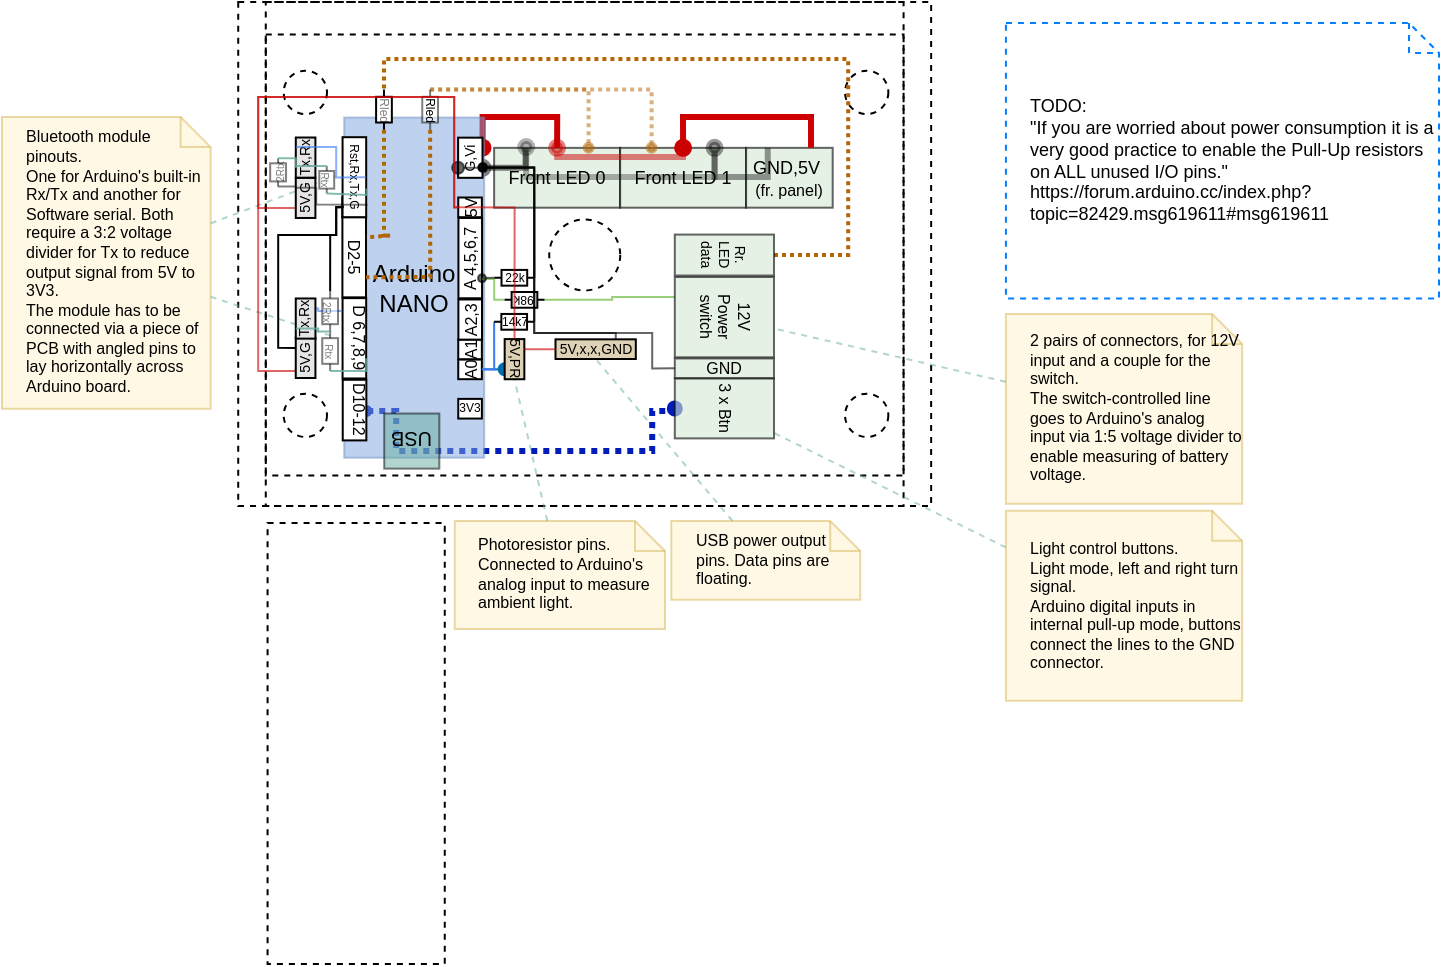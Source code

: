 <mxfile version="12.7.2" type="github">
  <diagram id="bqsuVgVURw8t9WcjSGgA" name="Page-1">
    <mxGraphModel dx="1408" dy="800" grid="1" gridSize="10" guides="1" tooltips="1" connect="1" arrows="1" fold="1" page="1" pageScale="1" pageWidth="400" pageHeight="300" math="0" shadow="0">
      <root>
        <mxCell id="0" />
        <mxCell id="1" parent="0" />
        <mxCell id="gMBKpRjsZe3khgegW_5v-1" value="Package" style="locked=1;" parent="0" />
        <mxCell id="gMBKpRjsZe3khgegW_5v-2" value="" style="rounded=0;whiteSpace=wrap;html=1;shadow=0;glass=0;fillColor=none;dashed=1;movable=1;resizable=1;rotatable=1;deletable=1;editable=1;connectable=1;fontStyle=0" vertex="1" parent="gMBKpRjsZe3khgegW_5v-1">
          <mxGeometry x="158.113" y="40.002" width="346.456" height="251.968" as="geometry" />
        </mxCell>
        <mxCell id="gMBKpRjsZe3khgegW_5v-3" value="" style="rounded=0;whiteSpace=wrap;html=1;shadow=0;glass=0;fillColor=none;dashed=1;movable=1;resizable=1;rotatable=1;deletable=1;editable=1;connectable=1;fontStyle=0" vertex="1" parent="gMBKpRjsZe3khgegW_5v-1">
          <mxGeometry x="171.89" y="56.25" width="318.897" height="220.472" as="geometry" />
        </mxCell>
        <mxCell id="gMBKpRjsZe3khgegW_5v-4" value="" style="rounded=0;whiteSpace=wrap;html=1;shadow=0;glass=0;fillColor=none;dashed=1;movable=1;resizable=1;rotatable=1;deletable=1;editable=1;connectable=1;fontStyle=0" vertex="1" parent="gMBKpRjsZe3khgegW_5v-1">
          <mxGeometry x="171.89" y="40" width="318.9" height="251.968" as="geometry" />
        </mxCell>
        <mxCell id="gMBKpRjsZe3khgegW_5v-5" value="" style="ellipse;whiteSpace=wrap;html=1;aspect=fixed;fontSize=10;dashed=1;fillColor=none;" vertex="1" parent="gMBKpRjsZe3khgegW_5v-1">
          <mxGeometry x="313.621" y="148.736" width="35.496" height="35.49" as="geometry" />
        </mxCell>
        <mxCell id="gMBKpRjsZe3khgegW_5v-6" value="" style="ellipse;whiteSpace=wrap;html=1;aspect=fixed;fontSize=10;dashed=1;fillColor=none;" vertex="1" parent="gMBKpRjsZe3khgegW_5v-1">
          <mxGeometry x="180.841" y="235.85" width="21.653" height="21.64" as="geometry" />
        </mxCell>
        <mxCell id="gMBKpRjsZe3khgegW_5v-7" value="" style="ellipse;whiteSpace=wrap;html=1;aspect=fixed;fontSize=10;dashed=1;fillColor=none;" vertex="1" parent="gMBKpRjsZe3khgegW_5v-1">
          <mxGeometry x="461.516" y="235.852" width="21.653" height="21.64" as="geometry" />
        </mxCell>
        <mxCell id="gMBKpRjsZe3khgegW_5v-8" value="" style="ellipse;whiteSpace=wrap;html=1;aspect=fixed;fontSize=10;dashed=1;fillColor=none;" vertex="1" parent="gMBKpRjsZe3khgegW_5v-1">
          <mxGeometry x="461.518" y="74.375" width="21.653" height="21.64" as="geometry" />
        </mxCell>
        <mxCell id="gMBKpRjsZe3khgegW_5v-9" value="" style="ellipse;whiteSpace=wrap;html=1;aspect=fixed;fontSize=10;dashed=1;fillColor=none;" vertex="1" parent="gMBKpRjsZe3khgegW_5v-1">
          <mxGeometry x="180.841" y="74.377" width="21.653" height="21.64" as="geometry" />
        </mxCell>
        <mxCell id="gMBKpRjsZe3khgegW_5v-10" value="" style="rounded=0;whiteSpace=wrap;html=1;shadow=0;glass=0;fillColor=none;dashed=1;movable=1;resizable=1;rotatable=1;deletable=1;editable=1;connectable=1;fontStyle=0" vertex="1" parent="gMBKpRjsZe3khgegW_5v-1">
          <mxGeometry x="172.79" y="300.47" width="88.59" height="220.47" as="geometry" />
        </mxCell>
        <mxCell id="gMBKpRjsZe3khgegW_5v-11" value="Labels" style="" parent="0" />
        <mxCell id="gMBKpRjsZe3khgegW_5v-12" value="TODO:&lt;br style=&quot;font-size: 9px&quot;&gt;&quot;If you are worried about power consumption it is a very good practice to enable the Pull-Up resistors on ALL unused I/O pins.&quot;&lt;br style=&quot;font-size: 9px&quot;&gt;https://forum.arduino.cc/index.php?topic=82429.msg619611#msg619611" style="shape=note;size=15;align=left;spacingLeft=10;html=1;whiteSpace=wrap;shadow=0;glass=0;dashed=1;strokeColor=#007FFF;fillColor=none;fontSize=9;" vertex="1" parent="gMBKpRjsZe3khgegW_5v-11">
          <mxGeometry x="541.967" y="50.5" width="216.54" height="137.8" as="geometry" />
        </mxCell>
        <mxCell id="gMBKpRjsZe3khgegW_5v-13" value="&lt;div style=&quot;font-size: 8px&quot;&gt;&lt;font style=&quot;font-size: 8px&quot;&gt;Bluetooth module pinouts.&lt;/font&gt;&lt;/div&gt;&lt;div style=&quot;font-size: 8px&quot;&gt;&lt;font style=&quot;font-size: 8px&quot;&gt;One for Arduino&#39;s built-in Rx/Tx and another for Software serial. Both require a 3:2 voltage divider for Tx to reduce output signal from 5V to 3V3.&lt;/font&gt;&lt;/div&gt;&lt;div style=&quot;font-size: 8px&quot;&gt;&lt;font style=&quot;font-size: 8px&quot;&gt;The module has to be connected via a piece of PCB with angled pins to lay horizontally across Arduino board.&lt;br&gt;&lt;/font&gt;&lt;/div&gt;" style="shape=note;size=15;align=left;spacingLeft=10;html=1;whiteSpace=wrap;fillColor=#fff2cc;fontSize=5;opacity=50;strokeColor=#d6b656;" vertex="1" parent="gMBKpRjsZe3khgegW_5v-11">
          <mxGeometry x="40.0" y="97.558" width="104.32" height="145.863" as="geometry" />
        </mxCell>
        <mxCell id="gMBKpRjsZe3khgegW_5v-14" value="" style="edgeStyle=none;endArrow=none;dashed=1;html=1;strokeColor=#67AB9F;fontSize=5;opacity=50;entryX=0;entryY=1;entryDx=0;entryDy=0;" edge="1" parent="gMBKpRjsZe3khgegW_5v-11" source="gMBKpRjsZe3khgegW_5v-13">
          <mxGeometry x="1" relative="1" as="geometry">
            <mxPoint x="206.577" y="127.085" as="targetPoint" />
          </mxGeometry>
        </mxCell>
        <mxCell id="gMBKpRjsZe3khgegW_5v-15" value="" style="edgeStyle=none;endArrow=none;dashed=1;html=1;strokeColor=#67AB9F;fontSize=5;opacity=50;entryX=0;entryY=1;entryDx=0;entryDy=0;" edge="1" parent="gMBKpRjsZe3khgegW_5v-11" source="gMBKpRjsZe3khgegW_5v-13">
          <mxGeometry x="1" relative="1" as="geometry">
            <mxPoint x="206.559" y="207.564" as="targetPoint" />
          </mxGeometry>
        </mxCell>
        <mxCell id="gMBKpRjsZe3khgegW_5v-16" value="&lt;div style=&quot;font-size: 8px&quot;&gt;&lt;font style=&quot;font-size: 8px&quot;&gt;USB power output pins. Data pins are &lt;/font&gt;&lt;font style=&quot;font-size: 8px&quot;&gt;&lt;font style=&quot;font-size: 8px&quot;&gt;floating. &lt;/font&gt;&lt;/font&gt;&lt;/div&gt;" style="shape=note;size=15;align=left;spacingLeft=10;html=1;whiteSpace=wrap;fillColor=#fff2cc;fontSize=5;opacity=50;strokeColor=#d6b656;" vertex="1" parent="gMBKpRjsZe3khgegW_5v-11">
          <mxGeometry x="374.64" y="299.5" width="94.48" height="39.37" as="geometry" />
        </mxCell>
        <mxCell id="gMBKpRjsZe3khgegW_5v-17" value="" style="edgeStyle=none;endArrow=none;dashed=1;html=1;strokeColor=#67AB9F;fontSize=5;opacity=50;entryX=0.5;entryY=0;entryDx=0;entryDy=0;" edge="1" parent="gMBKpRjsZe3khgegW_5v-11" source="gMBKpRjsZe3khgegW_5v-16" target="gMBKpRjsZe3khgegW_5v-90">
          <mxGeometry x="1" relative="1" as="geometry">
            <mxPoint x="216.401" y="217.406" as="targetPoint" />
            <mxPoint x="154.163" y="189.475" as="sourcePoint" />
          </mxGeometry>
        </mxCell>
        <mxCell id="gMBKpRjsZe3khgegW_5v-18" value="&lt;font style=&quot;font-size: 8px&quot;&gt;Photoresistor pins. &lt;/font&gt;&lt;br&gt;&lt;font style=&quot;font-size: 8px&quot;&gt;Connected to Arduino&#39;s analog input to measure ambient light.&lt;/font&gt;" style="shape=note;size=15;align=left;spacingLeft=10;html=1;whiteSpace=wrap;fillColor=#fff2cc;fontSize=5;opacity=50;strokeColor=#d6b656;" vertex="1" parent="gMBKpRjsZe3khgegW_5v-11">
          <mxGeometry x="266.38" y="299.5" width="105.12" height="53.96" as="geometry" />
        </mxCell>
        <mxCell id="gMBKpRjsZe3khgegW_5v-19" value="" style="edgeStyle=none;endArrow=none;dashed=1;html=1;strokeColor=#67AB9F;fontSize=5;opacity=50;entryX=0;entryY=0.5;entryDx=0;entryDy=0;" edge="1" parent="gMBKpRjsZe3khgegW_5v-11" source="gMBKpRjsZe3khgegW_5v-18" target="gMBKpRjsZe3khgegW_5v-80">
          <mxGeometry x="1" relative="1" as="geometry">
            <mxPoint x="346.667" y="228.349" as="targetPoint" />
            <mxPoint x="401.794" y="309.342" as="sourcePoint" />
          </mxGeometry>
        </mxCell>
        <mxCell id="gMBKpRjsZe3khgegW_5v-20" value="&lt;div&gt;&lt;font style=&quot;font-size: 8px&quot;&gt;2 pairs of connectors, for 12V input and a couple for the switch.&lt;/font&gt;&lt;/div&gt;&lt;div&gt;&lt;font style=&quot;font-size: 8px&quot;&gt;The switch-controlled line goes to Arduino&#39;s analog input via 1:5 voltage divider to enable measuring of battery voltage.&lt;br&gt;&lt;/font&gt;&lt;/div&gt;" style="shape=note;size=15;align=left;spacingLeft=10;html=1;whiteSpace=wrap;fillColor=#fff2cc;fontSize=8;opacity=50;strokeColor=#d6b656;" vertex="1" parent="gMBKpRjsZe3khgegW_5v-11">
          <mxGeometry x="541.965" y="195.98" width="118.11" height="94.93" as="geometry" />
        </mxCell>
        <mxCell id="gMBKpRjsZe3khgegW_5v-21" value="" style="edgeStyle=none;endArrow=none;dashed=1;html=1;strokeColor=#67AB9F;fontSize=5;opacity=50;" edge="1" parent="gMBKpRjsZe3khgegW_5v-11" source="gMBKpRjsZe3khgegW_5v-20" target="gMBKpRjsZe3khgegW_5v-50">
          <mxGeometry x="1" relative="1" as="geometry">
            <mxPoint x="426.004" y="176.298" as="targetPoint" />
            <mxPoint x="341.17" y="99.298" as="sourcePoint" />
          </mxGeometry>
        </mxCell>
        <mxCell id="gMBKpRjsZe3khgegW_5v-22" value="&lt;div&gt;Light control buttons.&lt;/div&gt;&lt;div&gt;Light mode, left and right turn signal.&lt;/div&gt;&lt;div&gt;Arduino digital inputs in internal pull-up mode, buttons connect the lines to the GND connector.&lt;br&gt;&lt;/div&gt;" style="shape=note;size=15;align=left;spacingLeft=10;html=1;whiteSpace=wrap;fillColor=#fff2cc;fontSize=8;opacity=50;strokeColor=#d6b656;" vertex="1" parent="gMBKpRjsZe3khgegW_5v-11">
          <mxGeometry x="541.965" y="294.405" width="118.11" height="94.93" as="geometry" />
        </mxCell>
        <mxCell id="gMBKpRjsZe3khgegW_5v-23" value="" style="edgeStyle=none;endArrow=none;dashed=1;html=1;strokeColor=#67AB9F;fontSize=5;opacity=50;" edge="1" parent="gMBKpRjsZe3khgegW_5v-11" source="gMBKpRjsZe3khgegW_5v-22" target="gMBKpRjsZe3khgegW_5v-49">
          <mxGeometry x="1" relative="1" as="geometry">
            <mxPoint x="426.004" y="301.696" as="targetPoint" />
            <mxPoint x="341.17" y="197.723" as="sourcePoint" />
          </mxGeometry>
        </mxCell>
        <mxCell id="gMBKpRjsZe3khgegW_5v-24" style="" parent="0" />
        <mxCell id="gMBKpRjsZe3khgegW_5v-25" value="Front LED 0" style="rounded=0;whiteSpace=wrap;html=1;rotation=0;fontSize=9;opacity=60;fillColor=#D5E8D4;" vertex="1" parent="gMBKpRjsZe3khgegW_5v-24">
          <mxGeometry x="286.06" y="112.93" width="62.992" height="29.921" as="geometry" />
        </mxCell>
        <mxCell id="gMBKpRjsZe3khgegW_5v-26" value="Front LED 1" style="rounded=0;whiteSpace=wrap;html=1;rotation=0;fontSize=9;opacity=60;fillColor=#D5E8D4;" vertex="1" parent="gMBKpRjsZe3khgegW_5v-24">
          <mxGeometry x="349.05" y="112.93" width="62.992" height="29.921" as="geometry" />
        </mxCell>
        <mxCell id="gMBKpRjsZe3khgegW_5v-27" value="&lt;font style=&quot;font-size: 9px&quot;&gt;&lt;font style=&quot;font-size: 9px&quot;&gt;GND,&lt;/font&gt;5V&amp;nbsp;&lt;/font&gt; &lt;font style=&quot;font-size: 8px&quot;&gt;(fr. panel)&lt;/font&gt;" style="rounded=0;whiteSpace=wrap;html=1;rotation=0;fontSize=9;opacity=60;fillColor=#D5E8D4;" vertex="1" parent="gMBKpRjsZe3khgegW_5v-24">
          <mxGeometry x="412.042" y="112.92" width="43.307" height="29.921" as="geometry" />
        </mxCell>
        <mxCell id="gMBKpRjsZe3khgegW_5v-28" style="edgeStyle=orthogonalEdgeStyle;rounded=0;orthogonalLoop=1;jettySize=auto;html=1;exitX=0.25;exitY=0;exitDx=0;exitDy=0;endArrow=oval;endFill=1;strokeColor=#000000;fontSize=10;entryX=0.25;entryY=1;entryDx=0;entryDy=0;opacity=50;strokeWidth=3;" edge="1" parent="gMBKpRjsZe3khgegW_5v-24" source="gMBKpRjsZe3khgegW_5v-25" target="gMBKpRjsZe3khgegW_5v-45">
          <mxGeometry relative="1" as="geometry">
            <mxPoint x="235.102" y="72.222" as="targetPoint" />
            <mxPoint x="264.723" y="98.144" as="sourcePoint" />
            <Array as="points">
              <mxPoint x="302.11" y="122.5" />
            </Array>
          </mxGeometry>
        </mxCell>
        <mxCell id="gMBKpRjsZe3khgegW_5v-29" value="" style="edgeStyle=orthogonalEdgeStyle;rounded=0;orthogonalLoop=1;jettySize=auto;html=1;endArrow=oval;endFill=1;fillColor=#f8cecc;strokeColor=#CC0000;entryX=0.75;entryY=1;entryDx=0;entryDy=0;exitX=0.5;exitY=0;exitDx=0;exitDy=0;strokeWidth=3;" edge="1" parent="gMBKpRjsZe3khgegW_5v-24" source="gMBKpRjsZe3khgegW_5v-25" target="gMBKpRjsZe3khgegW_5v-45">
          <mxGeometry relative="1" as="geometry">
            <mxPoint x="294.997" y="2.729" as="targetPoint" />
            <mxPoint x="262.4" y="108.2" as="sourcePoint" />
            <Array as="points">
              <mxPoint x="317.11" y="97.5" />
              <mxPoint x="280.11" y="97.5" />
            </Array>
          </mxGeometry>
        </mxCell>
        <mxCell id="gMBKpRjsZe3khgegW_5v-30" style="edgeStyle=orthogonalEdgeStyle;rounded=0;orthogonalLoop=1;jettySize=auto;html=1;exitX=0.5;exitY=1;exitDx=0;exitDy=0;entryX=0.5;entryY=1;entryDx=0;entryDy=0;startArrow=oval;startFill=1;endArrow=oval;endFill=1;fillColor=#0050ef;strokeColor=#001DBC;strokeWidth=3;endSize=3;startSize=5;dashed=1;dashPattern=1 1;" edge="1" parent="gMBKpRjsZe3khgegW_5v-24" source="gMBKpRjsZe3khgegW_5v-49" target="gMBKpRjsZe3khgegW_5v-41">
          <mxGeometry relative="1" as="geometry">
            <mxPoint x="1002.37" y="390.7" as="sourcePoint" />
            <mxPoint x="348.565" y="133.2" as="targetPoint" />
            <Array as="points">
              <mxPoint x="376.11" y="244.5" />
              <mxPoint x="365.11" y="244.5" />
              <mxPoint x="365.11" y="264.5" />
              <mxPoint x="237.11" y="264.5" />
              <mxPoint x="237.11" y="244.5" />
              <mxPoint x="222.11" y="244.5" />
            </Array>
          </mxGeometry>
        </mxCell>
        <mxCell id="gMBKpRjsZe3khgegW_5v-31" style="edgeStyle=orthogonalEdgeStyle;rounded=0;orthogonalLoop=1;jettySize=auto;html=1;exitX=0.5;exitY=1;exitDx=0;exitDy=0;endArrow=oval;endFill=1;strokeColor=#006EAF;fontSize=9;fillColor=#1ba1e2;entryX=0.25;entryY=0;entryDx=0;entryDy=0;" edge="1" parent="gMBKpRjsZe3khgegW_5v-24" source="gMBKpRjsZe3khgegW_5v-37" target="gMBKpRjsZe3khgegW_5v-80">
          <mxGeometry relative="1" as="geometry">
            <mxPoint x="370.831" y="109.687" as="sourcePoint" />
            <mxPoint x="345.907" y="251.95" as="targetPoint" />
            <Array as="points">
              <mxPoint x="296.11" y="223.5" />
              <mxPoint x="297.11" y="223.5" />
            </Array>
          </mxGeometry>
        </mxCell>
        <mxCell id="gMBKpRjsZe3khgegW_5v-32" style="edgeStyle=orthogonalEdgeStyle;rounded=0;orthogonalLoop=1;jettySize=auto;html=1;endArrow=none;endFill=0;strokeColor=#97D077;fontSize=10;entryX=0.25;entryY=1;entryDx=0;entryDy=0;exitX=0;exitY=0.5;exitDx=0;exitDy=0;exitPerimeter=0;" edge="1" parent="gMBKpRjsZe3khgegW_5v-24" source="gMBKpRjsZe3khgegW_5v-54" target="gMBKpRjsZe3khgegW_5v-50">
          <mxGeometry relative="1" as="geometry">
            <mxPoint x="392.474" y="157.308" as="targetPoint" />
            <mxPoint x="412.557" y="169.599" as="sourcePoint" />
            <Array as="points">
              <mxPoint x="345.11" y="188.5" />
              <mxPoint x="345.11" y="187.5" />
            </Array>
          </mxGeometry>
        </mxCell>
        <mxCell id="gMBKpRjsZe3khgegW_5v-33" value="" style="edgeStyle=orthogonalEdgeStyle;rounded=0;orthogonalLoop=1;jettySize=auto;html=1;startArrow=none;startFill=0;endArrow=none;endFill=0;entryX=0;entryY=0.5;entryDx=0;entryDy=0;exitX=0.5;exitY=0;exitDx=0;exitDy=0;fillColor=#fad7ac;strokeColor=#b46504;entryPerimeter=0;strokeWidth=2;dashed=1;dashPattern=1 1;" edge="1" parent="gMBKpRjsZe3khgegW_5v-24" source="gMBKpRjsZe3khgegW_5v-48" target="gMBKpRjsZe3khgegW_5v-67">
          <mxGeometry relative="1" as="geometry">
            <mxPoint x="310.34" y="399.03" as="targetPoint" />
            <Array as="points">
              <mxPoint x="463.11" y="166.5" />
              <mxPoint x="463.11" y="68.5" />
              <mxPoint x="231.11" y="68.5" />
            </Array>
          </mxGeometry>
        </mxCell>
        <mxCell id="gMBKpRjsZe3khgegW_5v-34" value="" style="group;rotation=90;" vertex="1" connectable="0" parent="gMBKpRjsZe3khgegW_5v-24">
          <mxGeometry x="158.111" y="150.769" width="175.028" height="70.137" as="geometry" />
        </mxCell>
        <mxCell id="gMBKpRjsZe3khgegW_5v-35" value="Arduino NANO" style="rounded=0;whiteSpace=wrap;html=1;fillColor=#7EA6E0;glass=0;strokeColor=#6c8ebf;shadow=0;rotation=0;opacity=50;" vertex="1" parent="gMBKpRjsZe3khgegW_5v-34">
          <mxGeometry x="53" y="-53" width="70.0" height="170.078" as="geometry" />
        </mxCell>
        <mxCell id="gMBKpRjsZe3khgegW_5v-36" value="G" style="rounded=0;whiteSpace=wrap;html=1;rotation=90;fontSize=8;flipV=0;direction=west;" vertex="1" parent="gMBKpRjsZe3khgegW_5v-34">
          <mxGeometry x="53" y="-14" width="9.842" height="11.811" as="geometry" />
        </mxCell>
        <mxCell id="gMBKpRjsZe3khgegW_5v-37" value="&lt;div style=&quot;font-size: 8px;&quot;&gt;A0&lt;/div&gt;" style="rounded=0;whiteSpace=wrap;html=1;rotation=270;fontSize=8;" vertex="1" parent="gMBKpRjsZe3khgegW_5v-34">
          <mxGeometry x="111" y="67" width="9.842" height="11.811" as="geometry" />
        </mxCell>
        <mxCell id="gMBKpRjsZe3khgegW_5v-38" value="&lt;div style=&quot;font-size: 8px;&quot;&gt;5V&lt;/div&gt;" style="rounded=0;whiteSpace=wrap;html=1;rotation=270;fontSize=8;" vertex="1" parent="gMBKpRjsZe3khgegW_5v-34">
          <mxGeometry x="111" y="-14" width="9.842" height="11.811" as="geometry" />
        </mxCell>
        <mxCell id="gMBKpRjsZe3khgegW_5v-39" value="USB" style="rounded=0;whiteSpace=wrap;html=1;fontSize=10;rotation=180;fillColor=#67AB9F;opacity=50;" vertex="1" parent="gMBKpRjsZe3khgegW_5v-34">
          <mxGeometry x="73" y="95" width="27.559" height="27.559" as="geometry" />
        </mxCell>
        <mxCell id="gMBKpRjsZe3khgegW_5v-40" value="Rst,Rx,Tx,G" style="rounded=0;whiteSpace=wrap;html=1;rotation=90;fontSize=6;flipV=0;direction=west;" vertex="1" parent="gMBKpRjsZe3khgegW_5v-34">
          <mxGeometry x="38" y="-29" width="40.157" height="11.81" as="geometry" />
        </mxCell>
        <mxCell id="gMBKpRjsZe3khgegW_5v-41" value="&lt;div style=&quot;font-size: 8px&quot;&gt;D10-12&lt;br&gt;&lt;/div&gt;" style="rounded=0;whiteSpace=wrap;html=1;rotation=90;fontSize=8;flipV=0;direction=west;verticalAlign=bottom;" vertex="1" parent="gMBKpRjsZe3khgegW_5v-34">
          <mxGeometry x="43" y="87.37" width="30.315" height="11.811" as="geometry" />
        </mxCell>
        <mxCell id="gMBKpRjsZe3khgegW_5v-42" value="&lt;div style=&quot;font-size: 8px&quot;&gt;D 6,7,8,9&lt;/div&gt;" style="rounded=0;whiteSpace=wrap;html=1;rotation=90;fontSize=8;flipV=0;direction=west;verticalAlign=bottom;" vertex="1" parent="gMBKpRjsZe3khgegW_5v-34">
          <mxGeometry x="38" y="51.472" width="40.157" height="11.811" as="geometry" />
        </mxCell>
        <mxCell id="gMBKpRjsZe3khgegW_5v-43" value="&lt;div style=&quot;font-size: 8px;&quot;&gt;D2-5&lt;/div&gt;" style="rounded=0;whiteSpace=wrap;html=1;rotation=90;fontSize=8;flipV=0;direction=west;" vertex="1" parent="gMBKpRjsZe3khgegW_5v-34">
          <mxGeometry x="38" y="11" width="40.0" height="11.811" as="geometry" />
        </mxCell>
        <mxCell id="gMBKpRjsZe3khgegW_5v-44" value="&lt;div style=&quot;font-size: 8px&quot;&gt;A1&lt;/div&gt;" style="rounded=0;whiteSpace=wrap;html=1;rotation=270;fontSize=8;" vertex="1" parent="gMBKpRjsZe3khgegW_5v-34">
          <mxGeometry x="111" y="57" width="9.842" height="11.811" as="geometry" />
        </mxCell>
        <mxCell id="gMBKpRjsZe3khgegW_5v-45" value="&lt;div style=&quot;font-size: 7px&quot;&gt;&lt;font style=&quot;font-size: 7px&quot;&gt;&lt;font style=&quot;font-size: 7px&quot;&gt;G,&lt;/font&gt;Vi&lt;/font&gt;&lt;/div&gt;" style="rounded=0;whiteSpace=wrap;html=1;rotation=270;fontSize=8;" vertex="1" parent="gMBKpRjsZe3khgegW_5v-34">
          <mxGeometry x="106" y="-39" width="20.079" height="12.205" as="geometry" />
        </mxCell>
        <mxCell id="gMBKpRjsZe3khgegW_5v-46" value="&lt;div style=&quot;font-size: 8px&quot;&gt;A 4,5,6,7&lt;/div&gt;" style="rounded=0;whiteSpace=wrap;html=1;rotation=270;fontSize=8;" vertex="1" parent="gMBKpRjsZe3khgegW_5v-34">
          <mxGeometry x="95.93" y="11.38" width="40.157" height="11.81" as="geometry" />
        </mxCell>
        <mxCell id="gMBKpRjsZe3khgegW_5v-47" value="&lt;div&gt;GND&lt;/div&gt;" style="rounded=0;whiteSpace=wrap;html=1;rotation=90;opacity=60;fillColor=#D5E8D4;fontSize=8;flipH=1;direction=west;horizontal=0;" vertex="1" parent="gMBKpRjsZe3khgegW_5v-24">
          <mxGeometry x="396.282" y="198.356" width="9.842" height="49.606" as="geometry" />
        </mxCell>
        <mxCell id="gMBKpRjsZe3khgegW_5v-48" value="Rr. LED data" style="rounded=0;whiteSpace=wrap;html=1;rotation=90;fontSize=7;opacity=60;fillColor=#D5E8D4;flipH=1;" vertex="1" parent="gMBKpRjsZe3khgegW_5v-24">
          <mxGeometry x="390.962" y="141.715" width="20.472" height="49.606" as="geometry" />
        </mxCell>
        <mxCell id="gMBKpRjsZe3khgegW_5v-49" value="3 x Btn" style="rounded=0;whiteSpace=wrap;html=1;rotation=90;fontSize=8;opacity=60;fillColor=#D5E8D4;flipH=1;" vertex="1" parent="gMBKpRjsZe3khgegW_5v-24">
          <mxGeometry x="386.242" y="218.432" width="29.921" height="49.606" as="geometry" />
        </mxCell>
        <mxCell id="gMBKpRjsZe3khgegW_5v-50" value="12V Power switch" style="rounded=0;whiteSpace=wrap;html=1;rotation=90;fontSize=8;opacity=60;fillColor=#D5E8D4;flipH=1;" vertex="1" parent="gMBKpRjsZe3khgegW_5v-24">
          <mxGeometry x="381.122" y="172.775" width="40.157" height="49.606" as="geometry" />
        </mxCell>
        <mxCell id="gMBKpRjsZe3khgegW_5v-51" value="" style="edgeStyle=orthogonalEdgeStyle;rounded=0;orthogonalLoop=1;jettySize=auto;html=1;endArrow=oval;endFill=1;fillColor=#f8cecc;strokeColor=#CC0000;entryX=0.5;entryY=0;entryDx=0;entryDy=0;exitX=0.75;exitY=0;exitDx=0;exitDy=0;strokeWidth=3;" edge="1" parent="gMBKpRjsZe3khgegW_5v-24" source="gMBKpRjsZe3khgegW_5v-27" target="gMBKpRjsZe3khgegW_5v-26">
          <mxGeometry relative="1" as="geometry">
            <mxPoint x="393.663" y="225.513" as="targetPoint" />
            <mxPoint x="345.434" y="225.513" as="sourcePoint" />
            <Array as="points">
              <mxPoint x="444.11" y="97.5" />
              <mxPoint x="380.11" y="97.5" />
            </Array>
          </mxGeometry>
        </mxCell>
        <mxCell id="gMBKpRjsZe3khgegW_5v-52" style="edgeStyle=orthogonalEdgeStyle;rounded=0;orthogonalLoop=1;jettySize=auto;html=1;exitX=0.25;exitY=0;exitDx=0;exitDy=0;endArrow=oval;endFill=1;strokeColor=#000000;fontSize=10;entryX=0.75;entryY=0;entryDx=0;entryDy=0;opacity=40;strokeWidth=3;" edge="1" parent="gMBKpRjsZe3khgegW_5v-24" source="gMBKpRjsZe3khgegW_5v-27" target="gMBKpRjsZe3khgegW_5v-26">
          <mxGeometry relative="1" as="geometry">
            <mxPoint x="406.149" y="216.073" as="targetPoint" />
            <mxPoint x="348.078" y="216.073" as="sourcePoint" />
            <Array as="points">
              <mxPoint x="423.11" y="127.5" />
              <mxPoint x="396.11" y="127.5" />
            </Array>
          </mxGeometry>
        </mxCell>
        <mxCell id="gMBKpRjsZe3khgegW_5v-53" style="edgeStyle=orthogonalEdgeStyle;rounded=0;orthogonalLoop=1;jettySize=auto;html=1;exitX=0.75;exitY=0;exitDx=0;exitDy=0;endArrow=oval;endFill=1;strokeColor=#000000;fontSize=10;opacity=30;strokeWidth=3;" edge="1" parent="gMBKpRjsZe3khgegW_5v-24" source="gMBKpRjsZe3khgegW_5v-26">
          <mxGeometry relative="1" as="geometry">
            <mxPoint x="302.11" y="112.5" as="targetPoint" />
            <mxPoint x="349.048" y="201.743" as="sourcePoint" />
            <Array as="points">
              <mxPoint x="396.11" y="127.5" />
              <mxPoint x="302.11" y="127.5" />
            </Array>
          </mxGeometry>
        </mxCell>
        <mxCell id="gMBKpRjsZe3khgegW_5v-54" value="&lt;div&gt;98k&lt;/div&gt;" style="pointerEvents=1;verticalLabelPosition=middle;shadow=0;dashed=0;align=center;fillColor=#ffffff;html=1;verticalAlign=middle;strokeWidth=1;shape=mxgraph.electrical.resistors.resistor_1;rotation=-180;labelPosition=center;fontSize=6;flipV=0;" vertex="1" parent="gMBKpRjsZe3khgegW_5v-24">
          <mxGeometry x="291.201" y="184.999" width="20.079" height="7.874" as="geometry" />
        </mxCell>
        <mxCell id="gMBKpRjsZe3khgegW_5v-55" style="edgeStyle=orthogonalEdgeStyle;rounded=0;orthogonalLoop=1;jettySize=auto;html=1;endArrow=none;endFill=0;strokeColor=#97D077;fontSize=10;entryX=0.25;entryY=1;entryDx=0;entryDy=0;exitX=1;exitY=0.5;exitDx=0;exitDy=0;exitPerimeter=0;" edge="1" parent="gMBKpRjsZe3khgegW_5v-24" source="gMBKpRjsZe3khgegW_5v-54" target="gMBKpRjsZe3khgegW_5v-46">
          <mxGeometry relative="1" as="geometry">
            <mxPoint x="153.111" y="196.769" as="targetPoint" />
            <mxPoint x="241.111" y="244.769" as="sourcePoint" />
            <Array as="points">
              <mxPoint x="286.11" y="188.5" />
              <mxPoint x="286.11" y="178.5" />
              <mxPoint x="280.11" y="178.5" />
            </Array>
          </mxGeometry>
        </mxCell>
        <mxCell id="gMBKpRjsZe3khgegW_5v-56" value="" style="edgeStyle=orthogonalEdgeStyle;rounded=0;orthogonalLoop=1;jettySize=auto;html=1;startArrow=none;startFill=0;endArrow=oval;endFill=1;entryX=0.75;entryY=0;entryDx=0;entryDy=0;fillColor=#fad7ac;strokeColor=#b46504;exitX=0;exitY=0.5;exitDx=0;exitDy=0;opacity=50;exitPerimeter=0;endSize=4;dashed=1;dashPattern=1 1;strokeWidth=2;" edge="1" parent="gMBKpRjsZe3khgegW_5v-24" source="gMBKpRjsZe3khgegW_5v-69" target="gMBKpRjsZe3khgegW_5v-25">
          <mxGeometry relative="1" as="geometry">
            <mxPoint x="453.388" y="147.163" as="targetPoint" />
            <Array as="points">
              <mxPoint x="333.11" y="83.5" />
            </Array>
            <mxPoint x="260.032" y="172.549" as="sourcePoint" />
          </mxGeometry>
        </mxCell>
        <mxCell id="gMBKpRjsZe3khgegW_5v-57" value="" style="edgeStyle=orthogonalEdgeStyle;rounded=0;orthogonalLoop=1;jettySize=auto;html=1;startArrow=none;startFill=0;endArrow=oval;endFill=1;entryX=0.25;entryY=0;entryDx=0;entryDy=0;fillColor=#fad7ac;strokeColor=#b46504;exitX=0;exitY=0.5;exitDx=0;exitDy=0;opacity=50;exitPerimeter=0;endSize=4;dashed=1;dashPattern=1 1;strokeWidth=2;" edge="1" parent="gMBKpRjsZe3khgegW_5v-24" source="gMBKpRjsZe3khgegW_5v-69" target="gMBKpRjsZe3khgegW_5v-26">
          <mxGeometry relative="1" as="geometry">
            <mxPoint x="522.4" y="157.2" as="targetPoint" />
            <Array as="points">
              <mxPoint x="365.11" y="83.5" />
            </Array>
            <mxPoint x="315.442" y="190.616" as="sourcePoint" />
          </mxGeometry>
        </mxCell>
        <mxCell id="gMBKpRjsZe3khgegW_5v-58" value="&lt;div style=&quot;font-size: 8px&quot;&gt;A2,3&lt;/div&gt;" style="rounded=0;whiteSpace=wrap;html=1;rotation=270;fontSize=8;" vertex="1" parent="gMBKpRjsZe3khgegW_5v-24">
          <mxGeometry x="264.06" y="192.87" width="20.079" height="11.81" as="geometry" />
        </mxCell>
        <mxCell id="gMBKpRjsZe3khgegW_5v-59" value="22k" style="pointerEvents=1;verticalLabelPosition=middle;shadow=0;dashed=0;align=center;fillColor=#ffffff;html=1;verticalAlign=middle;strokeWidth=1;shape=mxgraph.electrical.resistors.resistor_1;rotation=0;labelPosition=center;fontSize=6;" vertex="1" parent="gMBKpRjsZe3khgegW_5v-24">
          <mxGeometry x="286.143" y="173.957" width="20.079" height="7.874" as="geometry" />
        </mxCell>
        <mxCell id="gMBKpRjsZe3khgegW_5v-60" style="edgeStyle=orthogonalEdgeStyle;rounded=0;orthogonalLoop=1;jettySize=auto;html=1;endArrow=oval;endFill=1;strokeColor=#000000;fontSize=10;entryX=0.25;entryY=1;entryDx=0;entryDy=0;exitX=0;exitY=0.5;exitDx=0;exitDy=0;exitPerimeter=0;opacity=60;endSize=4;" edge="1" parent="gMBKpRjsZe3khgegW_5v-24" source="gMBKpRjsZe3khgegW_5v-59" target="gMBKpRjsZe3khgegW_5v-46">
          <mxGeometry relative="1" as="geometry">
            <mxPoint x="253.111" y="327.769" as="targetPoint" />
            <mxPoint x="294.111" y="274.769" as="sourcePoint" />
            <Array as="points">
              <mxPoint x="280.11" y="177.5" />
            </Array>
          </mxGeometry>
        </mxCell>
        <mxCell id="gMBKpRjsZe3khgegW_5v-61" style="edgeStyle=orthogonalEdgeStyle;rounded=0;orthogonalLoop=1;jettySize=auto;html=1;endArrow=none;endFill=0;strokeColor=#3D7AF5;fontSize=10;entryX=0;entryY=0.5;entryDx=0;entryDy=0;entryPerimeter=0;exitX=0.5;exitY=1;exitDx=0;exitDy=0;" edge="1" parent="gMBKpRjsZe3khgegW_5v-24" source="gMBKpRjsZe3khgegW_5v-37" target="gMBKpRjsZe3khgegW_5v-63">
          <mxGeometry relative="1" as="geometry">
            <mxPoint x="273.111" y="134.769" as="targetPoint" />
            <mxPoint x="522.11" y="166.5" as="sourcePoint" />
            <Array as="points">
              <mxPoint x="286.11" y="223.5" />
            </Array>
          </mxGeometry>
        </mxCell>
        <mxCell id="gMBKpRjsZe3khgegW_5v-62" style="edgeStyle=orthogonalEdgeStyle;rounded=0;orthogonalLoop=1;jettySize=auto;html=1;endArrow=oval;endFill=1;strokeColor=#000000;fontSize=10;entryX=0.25;entryY=0;entryDx=0;entryDy=0;exitX=1;exitY=0.5;exitDx=0;exitDy=0;exitPerimeter=0;opacity=60;" edge="1" parent="gMBKpRjsZe3khgegW_5v-24" source="gMBKpRjsZe3khgegW_5v-59" target="gMBKpRjsZe3khgegW_5v-45">
          <mxGeometry relative="1" as="geometry">
            <mxPoint x="248.529" y="138.33" as="targetPoint" />
            <mxPoint x="237.048" y="135.058" as="sourcePoint" />
            <Array as="points">
              <mxPoint x="306.11" y="134.5" />
              <mxPoint x="306.11" y="122.5" />
            </Array>
          </mxGeometry>
        </mxCell>
        <mxCell id="gMBKpRjsZe3khgegW_5v-63" value="&lt;div&gt;14k7&lt;/div&gt;" style="pointerEvents=1;verticalLabelPosition=middle;shadow=0;dashed=0;align=center;fillColor=#ffffff;html=1;verticalAlign=middle;strokeWidth=1;shape=mxgraph.electrical.resistors.resistor_1;rotation=0;labelPosition=center;fontSize=6;" vertex="1" parent="gMBKpRjsZe3khgegW_5v-24">
          <mxGeometry x="286.063" y="195.977" width="20.079" height="7.874" as="geometry" />
        </mxCell>
        <mxCell id="gMBKpRjsZe3khgegW_5v-64" style="edgeStyle=orthogonalEdgeStyle;rounded=0;orthogonalLoop=1;jettySize=auto;html=1;endArrow=oval;endFill=1;strokeColor=#000000;fontSize=10;entryX=0.25;entryY=1;entryDx=0;entryDy=0;exitX=1;exitY=0.5;exitDx=0;exitDy=0;exitPerimeter=0;opacity=60;endSize=4;" edge="1" parent="gMBKpRjsZe3khgegW_5v-24" source="gMBKpRjsZe3khgegW_5v-63" target="gMBKpRjsZe3khgegW_5v-45">
          <mxGeometry relative="1" as="geometry">
            <mxPoint x="337.112" y="197.385" as="targetPoint" />
            <mxPoint x="325.63" y="194.113" as="sourcePoint" />
            <Array as="points">
              <mxPoint x="306.11" y="122.5" />
            </Array>
          </mxGeometry>
        </mxCell>
        <mxCell id="gMBKpRjsZe3khgegW_5v-65" value="" style="edgeStyle=orthogonalEdgeStyle;rounded=0;orthogonalLoop=1;jettySize=auto;html=1;endArrow=oval;endFill=1;fillColor=#f8cecc;strokeColor=#CC0000;entryX=0.5;entryY=0;entryDx=0;entryDy=0;opacity=50;strokeWidth=3;exitX=0.5;exitY=0;exitDx=0;exitDy=0;" edge="1" parent="gMBKpRjsZe3khgegW_5v-24" source="gMBKpRjsZe3khgegW_5v-26" target="gMBKpRjsZe3khgegW_5v-25">
          <mxGeometry relative="1" as="geometry">
            <mxPoint x="408.606" y="90.38" as="targetPoint" />
            <mxPoint x="384.11" y="102.5" as="sourcePoint" />
            <Array as="points">
              <mxPoint x="380.11" y="117.5" />
              <mxPoint x="317.11" y="117.5" />
            </Array>
          </mxGeometry>
        </mxCell>
        <mxCell id="gMBKpRjsZe3khgegW_5v-66" value="3V3" style="rounded=0;whiteSpace=wrap;html=1;rotation=90;fontSize=6;horizontal=0;flipV=0;" vertex="1" parent="gMBKpRjsZe3khgegW_5v-24">
          <mxGeometry x="269.111" y="237.454" width="9.842" height="11.811" as="geometry" />
        </mxCell>
        <mxCell id="gMBKpRjsZe3khgegW_5v-67" value="&lt;div&gt;Rled&lt;/div&gt;" style="pointerEvents=1;verticalLabelPosition=middle;shadow=0;dashed=0;align=center;fillColor=#ffffff;html=1;verticalAlign=middle;strokeWidth=1;shape=mxgraph.electrical.resistors.resistor_1;rotation=90;labelPosition=center;fontSize=6;textOpacity=50;" vertex="1" parent="gMBKpRjsZe3khgegW_5v-24">
          <mxGeometry x="220.951" y="89.899" width="20.079" height="7.874" as="geometry" />
        </mxCell>
        <mxCell id="gMBKpRjsZe3khgegW_5v-68" value="" style="edgeStyle=orthogonalEdgeStyle;rounded=0;orthogonalLoop=1;jettySize=auto;html=1;startArrow=none;startFill=0;endArrow=none;endFill=0;strokeColor=#b46504;entryX=0.75;entryY=1;entryDx=0;entryDy=0;exitX=1;exitY=0.5;exitDx=0;exitDy=0;fillColor=#fad7ac;exitPerimeter=0;strokeWidth=2;dashed=1;dashPattern=1 1;" edge="1" parent="gMBKpRjsZe3khgegW_5v-24" source="gMBKpRjsZe3khgegW_5v-67" target="gMBKpRjsZe3khgegW_5v-43">
          <mxGeometry relative="1" as="geometry">
            <mxPoint x="231.859" y="187.517" as="targetPoint" />
            <mxPoint x="253.873" y="189.679" as="sourcePoint" />
            <Array as="points">
              <mxPoint x="234.111" y="156.769" />
              <mxPoint x="237.111" y="156.769" />
            </Array>
          </mxGeometry>
        </mxCell>
        <mxCell id="gMBKpRjsZe3khgegW_5v-69" value="Rled" style="pointerEvents=1;verticalLabelPosition=middle;shadow=0;dashed=0;align=center;fillColor=#ffffff;html=1;verticalAlign=middle;strokeWidth=1;shape=mxgraph.electrical.resistors.resistor_1;rotation=90;labelPosition=center;fontSize=6;opacity=50;" vertex="1" parent="gMBKpRjsZe3khgegW_5v-24">
          <mxGeometry x="244.031" y="89.894" width="20.079" height="7.874" as="geometry" />
        </mxCell>
        <mxCell id="gMBKpRjsZe3khgegW_5v-70" value="" style="edgeStyle=orthogonalEdgeStyle;rounded=0;orthogonalLoop=1;jettySize=auto;html=1;startArrow=none;startFill=0;endArrow=none;endFill=0;strokeColor=#b46504;entryX=0.25;entryY=1;entryDx=0;entryDy=0;exitX=1;exitY=0.5;exitDx=0;exitDy=0;fillColor=#fad7ac;exitPerimeter=0;dashed=1;dashPattern=1 1;strokeWidth=2;" edge="1" parent="gMBKpRjsZe3khgegW_5v-24" source="gMBKpRjsZe3khgegW_5v-69" target="gMBKpRjsZe3khgegW_5v-43">
          <mxGeometry relative="1" as="geometry">
            <mxPoint x="306.139" y="152.516" as="targetPoint" />
            <mxPoint x="619.45" y="50.725" as="sourcePoint" />
            <Array as="points">
              <mxPoint x="246.11" y="177.5" />
              <mxPoint x="247.11" y="177.5" />
            </Array>
          </mxGeometry>
        </mxCell>
        <mxCell id="gMBKpRjsZe3khgegW_5v-71" value="" style="edgeStyle=orthogonalEdgeStyle;rounded=0;orthogonalLoop=1;jettySize=auto;html=1;endArrow=none;endFill=0;fillColor=#f8cecc;strokeColor=#CC0000;entryX=0.75;entryY=1;entryDx=0;entryDy=0;exitX=0.5;exitY=0;exitDx=0;exitDy=0;opacity=60;" edge="1" parent="gMBKpRjsZe3khgegW_5v-24" source="gMBKpRjsZe3khgegW_5v-38" target="gMBKpRjsZe3khgegW_5v-72">
          <mxGeometry relative="1" as="geometry">
            <mxPoint x="277.969" y="152.517" as="targetPoint" />
            <mxPoint x="386.238" y="215.667" as="sourcePoint" />
            <Array as="points">
              <mxPoint x="266.11" y="142.5" />
              <mxPoint x="266.11" y="87.5" />
              <mxPoint x="168.11" y="87.5" />
              <mxPoint x="168.11" y="142.5" />
            </Array>
          </mxGeometry>
        </mxCell>
        <mxCell id="gMBKpRjsZe3khgegW_5v-72" value="5V,G" style="rounded=0;whiteSpace=wrap;html=1;rotation=270;fontSize=7;flipV=0;direction=west;fillColor=#E6E6E6;" vertex="1" parent="gMBKpRjsZe3khgegW_5v-24">
          <mxGeometry x="181.753" y="133.032" width="20.079" height="9.811" as="geometry" />
        </mxCell>
        <mxCell id="gMBKpRjsZe3khgegW_5v-73" value="" style="edgeStyle=orthogonalEdgeStyle;rounded=0;orthogonalLoop=1;jettySize=auto;html=1;endArrow=none;endFill=0;fillColor=#f8cecc;strokeColor=#CC0000;entryX=0.5;entryY=0;entryDx=0;entryDy=0;exitX=0.75;exitY=1;exitDx=0;exitDy=0;opacity=60;" edge="1" parent="gMBKpRjsZe3khgegW_5v-24" source="gMBKpRjsZe3khgegW_5v-85" target="gMBKpRjsZe3khgegW_5v-38">
          <mxGeometry relative="1" as="geometry">
            <mxPoint x="70.746" y="127.78" as="targetPoint" />
            <mxPoint x="186.89" y="190.23" as="sourcePoint" />
            <Array as="points">
              <mxPoint x="187.11" y="224.5" />
              <mxPoint x="168.11" y="224.5" />
              <mxPoint x="168.11" y="87.5" />
              <mxPoint x="266.11" y="87.5" />
              <mxPoint x="266.11" y="142.5" />
            </Array>
          </mxGeometry>
        </mxCell>
        <mxCell id="gMBKpRjsZe3khgegW_5v-74" value="Tx,Rx" style="rounded=0;whiteSpace=wrap;html=1;rotation=270;fontSize=7;flipV=0;direction=west;fillColor=#E6E6E6;" vertex="1" parent="gMBKpRjsZe3khgegW_5v-24">
          <mxGeometry x="181.758" y="112.889" width="20.079" height="9.811" as="geometry" />
        </mxCell>
        <mxCell id="gMBKpRjsZe3khgegW_5v-75" style="edgeStyle=orthogonalEdgeStyle;rounded=0;orthogonalLoop=1;jettySize=auto;html=1;endArrow=none;endFill=0;strokeColor=#000000;fontSize=10;entryX=0.16;entryY=1.054;entryDx=0;entryDy=0;exitX=0.25;exitY=1;exitDx=0;exitDy=0;entryPerimeter=0;opacity=50;" edge="1" parent="gMBKpRjsZe3khgegW_5v-24" source="gMBKpRjsZe3khgegW_5v-72" target="gMBKpRjsZe3khgegW_5v-40">
          <mxGeometry relative="1" as="geometry">
            <mxPoint x="79.373" y="157.791" as="targetPoint" />
            <mxPoint x="129.938" y="152.264" as="sourcePoint" />
            <Array as="points">
              <mxPoint x="197.11" y="132.5" />
              <mxPoint x="197.11" y="141.5" />
            </Array>
          </mxGeometry>
        </mxCell>
        <mxCell id="gMBKpRjsZe3khgegW_5v-76" style="edgeStyle=orthogonalEdgeStyle;rounded=0;orthogonalLoop=1;jettySize=auto;html=1;endArrow=none;endFill=0;strokeColor=#000000;fontSize=10;entryX=0.25;entryY=1;entryDx=0;entryDy=0;exitX=0.5;exitY=0;exitDx=0;exitDy=0;" edge="1" parent="gMBKpRjsZe3khgegW_5v-24" source="gMBKpRjsZe3khgegW_5v-36" target="gMBKpRjsZe3khgegW_5v-85">
          <mxGeometry relative="1" as="geometry">
            <mxPoint x="136.372" y="219.65" as="targetPoint" />
            <mxPoint x="137.37" y="142.684" as="sourcePoint" />
            <Array as="points">
              <mxPoint x="207.11" y="142.5" />
              <mxPoint x="207.11" y="156.5" />
              <mxPoint x="178.11" y="156.5" />
              <mxPoint x="178.11" y="212.5" />
            </Array>
          </mxGeometry>
        </mxCell>
        <mxCell id="gMBKpRjsZe3khgegW_5v-77" value="" style="edgeStyle=orthogonalEdgeStyle;rounded=0;orthogonalLoop=1;jettySize=auto;html=1;endArrow=none;endFill=0;fillColor=#f8cecc;strokeColor=#3D7AF5;entryX=0.25;entryY=1;entryDx=0;entryDy=0;exitX=0.84;exitY=-0.015;exitDx=0;exitDy=0;opacity=60;exitPerimeter=0;" edge="1" parent="gMBKpRjsZe3khgegW_5v-24" source="gMBKpRjsZe3khgegW_5v-42" target="gMBKpRjsZe3khgegW_5v-86">
          <mxGeometry relative="1" as="geometry">
            <mxPoint x="157.887" y="123.843" as="targetPoint" />
            <mxPoint x="156.89" y="220.887" as="sourcePoint" />
            <Array as="points">
              <mxPoint x="198.11" y="194.5" />
            </Array>
          </mxGeometry>
        </mxCell>
        <mxCell id="gMBKpRjsZe3khgegW_5v-78" value="" style="edgeStyle=orthogonalEdgeStyle;rounded=0;orthogonalLoop=1;jettySize=auto;html=1;endArrow=none;endFill=0;fillColor=#f8cecc;strokeColor=#3D7AF5;entryX=0.25;entryY=1;entryDx=0;entryDy=0;exitX=0.5;exitY=1;exitDx=0;exitDy=0;opacity=60;" edge="1" parent="gMBKpRjsZe3khgegW_5v-24" source="gMBKpRjsZe3khgegW_5v-40" target="gMBKpRjsZe3khgegW_5v-74">
          <mxGeometry relative="1" as="geometry">
            <mxPoint x="138.421" y="122.163" as="targetPoint" />
            <mxPoint x="150.827" y="137.104" as="sourcePoint" />
            <Array as="points">
              <mxPoint x="207.11" y="127.5" />
              <mxPoint x="207.11" y="112.5" />
              <mxPoint x="187.11" y="112.5" />
            </Array>
          </mxGeometry>
        </mxCell>
        <mxCell id="gMBKpRjsZe3khgegW_5v-79" style="edgeStyle=orthogonalEdgeStyle;rounded=0;orthogonalLoop=1;jettySize=auto;html=1;endArrow=oval;endFill=1;strokeColor=#000000;fontSize=10;entryX=0.25;entryY=1;entryDx=0;entryDy=0;opacity=60;endSize=4;exitX=0.5;exitY=0;exitDx=0;exitDy=0;" edge="1" parent="gMBKpRjsZe3khgegW_5v-24" source="gMBKpRjsZe3khgegW_5v-47" target="gMBKpRjsZe3khgegW_5v-45">
          <mxGeometry relative="1" as="geometry">
            <mxPoint x="290.095" y="132.734" as="targetPoint" />
            <mxPoint x="335.11" y="196.5" as="sourcePoint" />
            <Array as="points">
              <mxPoint x="365.11" y="223.5" />
              <mxPoint x="365.11" y="205.5" />
              <mxPoint x="306.11" y="205.5" />
              <mxPoint x="306.11" y="122.5" />
            </Array>
          </mxGeometry>
        </mxCell>
        <mxCell id="gMBKpRjsZe3khgegW_5v-80" value="5V,PR" style="rounded=0;whiteSpace=wrap;html=1;rotation=90;fontSize=7;flipV=0;direction=west;fillColor=#DED2B6;" vertex="1" parent="gMBKpRjsZe3khgegW_5v-24">
          <mxGeometry x="286.218" y="213.664" width="20.079" height="9.842" as="geometry" />
        </mxCell>
        <mxCell id="gMBKpRjsZe3khgegW_5v-81" value="" style="edgeStyle=orthogonalEdgeStyle;rounded=0;orthogonalLoop=1;jettySize=auto;html=1;endArrow=none;endFill=0;fillColor=#f8cecc;strokeColor=#CC0000;entryX=0.5;entryY=0;entryDx=0;entryDy=0;exitX=1;exitY=0.5;exitDx=0;exitDy=0;opacity=60;" edge="1" parent="gMBKpRjsZe3khgegW_5v-24" source="gMBKpRjsZe3khgegW_5v-80" target="gMBKpRjsZe3khgegW_5v-38">
          <mxGeometry relative="1" as="geometry">
            <mxPoint x="290.095" y="122.694" as="targetPoint" />
            <mxPoint x="326.422" y="147.163" as="sourcePoint" />
            <Array as="points">
              <mxPoint x="296.11" y="142.5" />
            </Array>
          </mxGeometry>
        </mxCell>
        <mxCell id="gMBKpRjsZe3khgegW_5v-82" value="2Rtx" style="pointerEvents=1;verticalLabelPosition=middle;shadow=0;dashed=0;align=center;fillColor=#ffffff;html=1;verticalAlign=middle;strokeWidth=1;shape=mxgraph.electrical.resistors.resistor_1;rotation=90;labelPosition=center;fontSize=5;textOpacity=50;opacity=50;" vertex="1" parent="gMBKpRjsZe3khgegW_5v-24">
          <mxGeometry x="194.031" y="190.719" width="20.079" height="7.874" as="geometry" />
        </mxCell>
        <mxCell id="gMBKpRjsZe3khgegW_5v-83" value="&lt;div style=&quot;font-size: 5px;&quot;&gt;Rtx&lt;/div&gt;" style="pointerEvents=1;verticalLabelPosition=middle;shadow=0;dashed=0;align=center;fillColor=#ffffff;html=1;verticalAlign=middle;strokeWidth=1;shape=mxgraph.electrical.resistors.resistor_1;rotation=90;labelPosition=center;fontSize=5;textOpacity=50;opacity=50;" vertex="1" parent="gMBKpRjsZe3khgegW_5v-24">
          <mxGeometry x="194.031" y="210.557" width="20.079" height="7.874" as="geometry" />
        </mxCell>
        <mxCell id="gMBKpRjsZe3khgegW_5v-84" value="" style="group" vertex="1" connectable="0" parent="gMBKpRjsZe3khgegW_5v-24">
          <mxGeometry x="185.89" y="189.218" width="11.811" height="39.764" as="geometry" />
        </mxCell>
        <mxCell id="gMBKpRjsZe3khgegW_5v-85" value="5V,G" style="rounded=0;whiteSpace=wrap;html=1;rotation=270;fontSize=7;flipV=0;direction=west;fillColor=#E6E6E6;" vertex="1" parent="gMBKpRjsZe3khgegW_5v-84">
          <mxGeometry x="-4.134" y="23.819" width="20.079" height="9.842" as="geometry" />
        </mxCell>
        <mxCell id="gMBKpRjsZe3khgegW_5v-86" value="Tx,Rx" style="rounded=0;whiteSpace=wrap;html=1;rotation=270;fontSize=7;flipV=0;direction=west;fillColor=#E6E6E6;" vertex="1" parent="gMBKpRjsZe3khgegW_5v-84">
          <mxGeometry x="-4.134" y="4.134" width="20.079" height="9.842" as="geometry" />
        </mxCell>
        <mxCell id="gMBKpRjsZe3khgegW_5v-87" style="edgeStyle=orthogonalEdgeStyle;rounded=0;orthogonalLoop=1;jettySize=auto;html=1;endArrow=none;endFill=0;strokeColor=#000000;fontSize=10;entryX=0;entryY=0.5;entryDx=0;entryDy=0;exitX=0.131;exitY=0.05;exitDx=0;exitDy=0;entryPerimeter=0;exitPerimeter=0;" edge="1" parent="gMBKpRjsZe3khgegW_5v-24" source="gMBKpRjsZe3khgegW_5v-40" target="gMBKpRjsZe3khgegW_5v-82">
          <mxGeometry relative="1" as="geometry">
            <mxPoint x="185.89" y="213.923" as="targetPoint" />
            <mxPoint x="210.284" y="137.714" as="sourcePoint" />
            <Array as="points">
              <mxPoint x="207.11" y="142.5" />
              <mxPoint x="207.11" y="156.5" />
              <mxPoint x="204.11" y="156.5" />
            </Array>
          </mxGeometry>
        </mxCell>
        <mxCell id="gMBKpRjsZe3khgegW_5v-88" value="" style="edgeStyle=orthogonalEdgeStyle;rounded=0;orthogonalLoop=1;jettySize=auto;html=1;endArrow=none;endFill=0;fillColor=#f8cecc;strokeColor=#67AB9F;entryX=0.75;entryY=1;entryDx=0;entryDy=0;exitX=1;exitY=0.5;exitDx=0;exitDy=0;exitPerimeter=0;opacity=80;" edge="1" parent="gMBKpRjsZe3khgegW_5v-24" source="gMBKpRjsZe3khgegW_5v-82" target="gMBKpRjsZe3khgegW_5v-86">
          <mxGeometry relative="1" as="geometry">
            <mxPoint x="206.546" y="153.342" as="targetPoint" />
            <mxPoint x="220.127" y="137.517" as="sourcePoint" />
            <Array as="points">
              <mxPoint x="198.11" y="204.5" />
            </Array>
          </mxGeometry>
        </mxCell>
        <mxCell id="gMBKpRjsZe3khgegW_5v-89" value="" style="edgeStyle=orthogonalEdgeStyle;rounded=0;orthogonalLoop=1;jettySize=auto;html=1;endArrow=none;endFill=0;fillColor=#f8cecc;strokeColor=#67AB9F;entryX=1;entryY=0.5;entryDx=0;entryDy=0;exitX=0.25;exitY=1;exitDx=0;exitDy=0;opacity=80;entryPerimeter=0;" edge="1" parent="gMBKpRjsZe3khgegW_5v-24" source="gMBKpRjsZe3khgegW_5v-42" target="gMBKpRjsZe3khgegW_5v-83">
          <mxGeometry relative="1" as="geometry">
            <mxPoint x="207.543" y="214.119" as="targetPoint" />
            <mxPoint x="213.913" y="220.381" as="sourcePoint" />
            <Array as="points">
              <mxPoint x="222.11" y="224.5" />
            </Array>
          </mxGeometry>
        </mxCell>
        <mxCell id="gMBKpRjsZe3khgegW_5v-90" value="5V,x,x,GND" style="rounded=0;whiteSpace=wrap;html=1;rotation=0;fontSize=7;flipV=0;direction=west;fillColor=#DED2B6;" vertex="1" parent="gMBKpRjsZe3khgegW_5v-24">
          <mxGeometry x="316.746" y="208.664" width="40.157" height="9.842" as="geometry" />
        </mxCell>
        <mxCell id="gMBKpRjsZe3khgegW_5v-91" value="" style="edgeStyle=orthogonalEdgeStyle;rounded=0;orthogonalLoop=1;jettySize=auto;html=1;endArrow=none;endFill=0;fillColor=#f8cecc;strokeColor=#CC0000;entryX=1;entryY=0.5;entryDx=0;entryDy=0;exitX=0.75;exitY=1;exitDx=0;exitDy=0;opacity=60;" edge="1" parent="gMBKpRjsZe3khgegW_5v-24" source="gMBKpRjsZe3khgegW_5v-80" target="gMBKpRjsZe3khgegW_5v-90">
          <mxGeometry relative="1" as="geometry">
            <mxPoint x="277.969" y="152.517" as="targetPoint" />
            <mxPoint x="306.1" y="218.389" as="sourcePoint" />
            <Array as="points">
              <mxPoint x="317.11" y="213.5" />
              <mxPoint x="317.11" y="213.5" />
            </Array>
          </mxGeometry>
        </mxCell>
        <mxCell id="gMBKpRjsZe3khgegW_5v-92" style="edgeStyle=orthogonalEdgeStyle;rounded=0;orthogonalLoop=1;jettySize=auto;html=1;endArrow=oval;endFill=1;strokeColor=#000000;fontSize=10;entryX=0.25;entryY=1;entryDx=0;entryDy=0;opacity=60;endSize=4;exitX=0.25;exitY=1;exitDx=0;exitDy=0;" edge="1" parent="gMBKpRjsZe3khgegW_5v-24" source="gMBKpRjsZe3khgegW_5v-90" target="gMBKpRjsZe3khgegW_5v-45">
          <mxGeometry relative="1" as="geometry">
            <mxPoint x="290.095" y="132.734" as="targetPoint" />
            <mxPoint x="386.243" y="233.002" as="sourcePoint" />
            <Array as="points">
              <mxPoint x="347.11" y="205.5" />
              <mxPoint x="306.11" y="205.5" />
              <mxPoint x="306.11" y="122.5" />
              <mxPoint x="280.11" y="122.5" />
            </Array>
          </mxGeometry>
        </mxCell>
        <mxCell id="gMBKpRjsZe3khgegW_5v-93" value="2Rtx" style="pointerEvents=1;verticalLabelPosition=middle;shadow=0;dashed=0;align=center;fillColor=#ffffff;html=1;verticalAlign=middle;strokeWidth=1;shape=mxgraph.electrical.resistors.resistor_1;rotation=270;labelPosition=center;fontSize=5;textOpacity=50;opacity=50;" vertex="1" parent="gMBKpRjsZe3khgegW_5v-24">
          <mxGeometry x="170.951" y="121.242" width="14.173" height="7.874" as="geometry" />
        </mxCell>
        <mxCell id="gMBKpRjsZe3khgegW_5v-94" value="&lt;div style=&quot;font-size: 5px;&quot;&gt;Rtx&lt;/div&gt;" style="pointerEvents=1;verticalLabelPosition=middle;shadow=0;dashed=0;align=center;fillColor=#ffffff;html=1;verticalAlign=middle;strokeWidth=1;shape=mxgraph.electrical.resistors.resistor_1;rotation=90;labelPosition=center;fontSize=5;textOpacity=50;opacity=50;" vertex="1" parent="gMBKpRjsZe3khgegW_5v-24">
          <mxGeometry x="195.48" y="125.17" width="13.779" height="7.45" as="geometry" />
        </mxCell>
        <mxCell id="gMBKpRjsZe3khgegW_5v-95" value="" style="edgeStyle=orthogonalEdgeStyle;rounded=0;orthogonalLoop=1;jettySize=auto;html=1;endArrow=none;endFill=0;fillColor=#f8cecc;strokeColor=#67AB9F;entryX=0.75;entryY=1;entryDx=0;entryDy=0;exitX=1;exitY=0.5;exitDx=0;exitDy=0;exitPerimeter=0;opacity=80;" edge="1" parent="gMBKpRjsZe3khgegW_5v-24" source="gMBKpRjsZe3khgegW_5v-93" target="gMBKpRjsZe3khgegW_5v-74">
          <mxGeometry relative="1" as="geometry">
            <mxPoint x="185.89" y="135.379" as="targetPoint" />
            <mxPoint x="220.127" y="68.619" as="sourcePoint" />
            <Array as="points">
              <mxPoint x="187.11" y="118.5" />
            </Array>
          </mxGeometry>
        </mxCell>
        <mxCell id="gMBKpRjsZe3khgegW_5v-96" value="" style="edgeStyle=orthogonalEdgeStyle;rounded=0;orthogonalLoop=1;jettySize=auto;html=1;endArrow=none;endFill=0;fillColor=#f8cecc;strokeColor=#67AB9F;entryX=1;entryY=0.5;entryDx=0;entryDy=0;exitX=0.362;exitY=1.015;exitDx=0;exitDy=0;opacity=80;entryPerimeter=0;exitPerimeter=0;" edge="1" parent="gMBKpRjsZe3khgegW_5v-24" source="gMBKpRjsZe3khgegW_5v-40" target="gMBKpRjsZe3khgegW_5v-94">
          <mxGeometry relative="1" as="geometry">
            <mxPoint x="207.543" y="145.222" as="targetPoint" />
            <mxPoint x="222.095" y="149.289" as="sourcePoint" />
            <Array as="points">
              <mxPoint x="222.11" y="136.5" />
              <mxPoint x="222.11" y="134.5" />
            </Array>
          </mxGeometry>
        </mxCell>
        <mxCell id="gMBKpRjsZe3khgegW_5v-97" value="" style="edgeStyle=orthogonalEdgeStyle;rounded=0;orthogonalLoop=1;jettySize=auto;html=1;endArrow=none;endFill=0;fillColor=#f8cecc;strokeColor=#67AB9F;entryX=0.75;entryY=1;entryDx=0;entryDy=0;exitX=0;exitY=0.5;exitDx=0;exitDy=0;opacity=80;exitPerimeter=0;" edge="1" parent="gMBKpRjsZe3khgegW_5v-24" source="gMBKpRjsZe3khgegW_5v-94" target="gMBKpRjsZe3khgegW_5v-74">
          <mxGeometry relative="1" as="geometry">
            <mxPoint x="182.685" y="115.1" as="targetPoint" />
            <mxPoint x="202.587" y="113.531" as="sourcePoint" />
            <Array as="points">
              <mxPoint x="202.11" y="122.5" />
              <mxPoint x="187.11" y="122.5" />
            </Array>
          </mxGeometry>
        </mxCell>
        <mxCell id="gMBKpRjsZe3khgegW_5v-98" style="edgeStyle=orthogonalEdgeStyle;rounded=0;orthogonalLoop=1;jettySize=auto;html=1;endArrow=none;endFill=0;strokeColor=#000000;fontSize=10;entryX=0.25;entryY=1;entryDx=0;entryDy=0;exitX=0;exitY=0.5;exitDx=0;exitDy=0;opacity=50;exitPerimeter=0;" edge="1" parent="gMBKpRjsZe3khgegW_5v-24" source="gMBKpRjsZe3khgegW_5v-93" target="gMBKpRjsZe3khgegW_5v-72">
          <mxGeometry relative="1" as="geometry">
            <mxPoint x="212.89" y="151.17" as="targetPoint" />
            <mxPoint x="177.045" y="142.76" as="sourcePoint" />
            <Array as="points">
              <mxPoint x="178.11" y="132.5" />
              <mxPoint x="187.11" y="132.5" />
            </Array>
          </mxGeometry>
        </mxCell>
      </root>
    </mxGraphModel>
  </diagram>
</mxfile>
